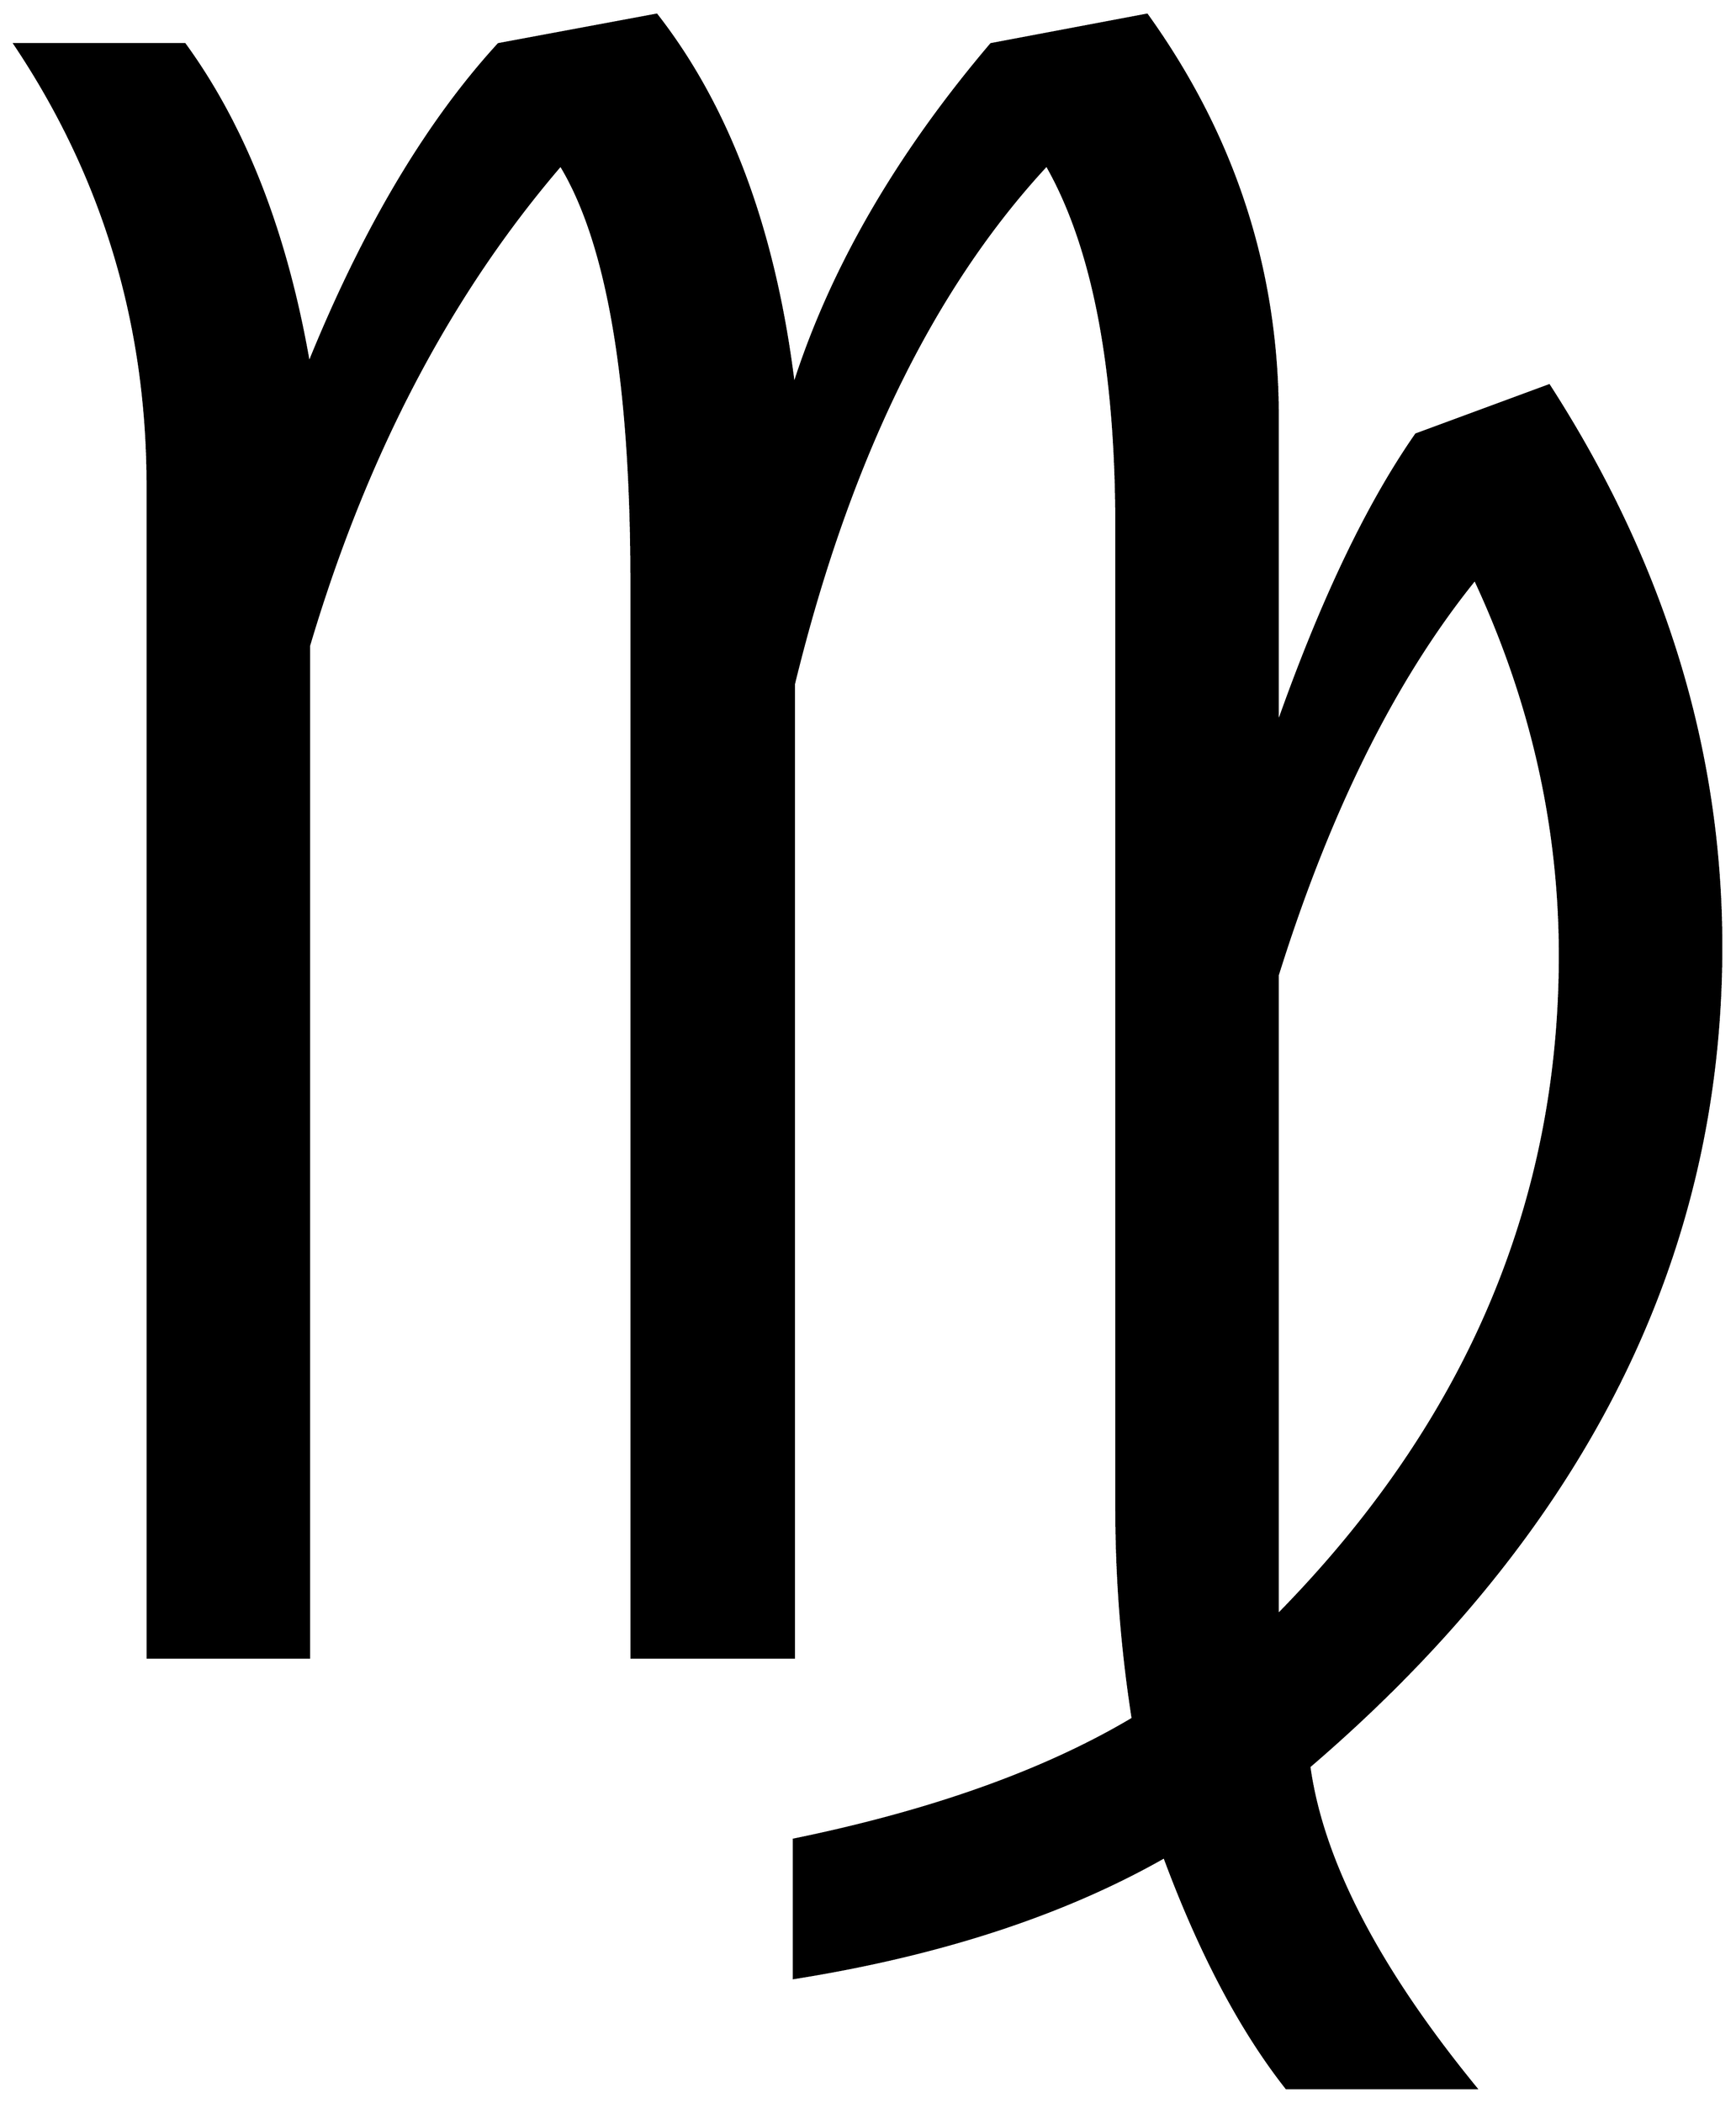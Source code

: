 


\begin{tikzpicture}[y=0.80pt, x=0.80pt, yscale=-1.0, xscale=1.0, inner sep=0pt, outer sep=0pt]
\begin{scope}[shift={(100.0,1680.0)},nonzero rule]
  \path[draw=.,fill=.,line width=1.600pt] (1739.0,-652.0) ..
    controls (1739.0,-366.667) and (1613.0,-116.0) ..
    (1361.0,100.0) .. controls (1373.0,186.667) and (1424.0,285.0)
    .. (1514.0,395.0) -- (1340.0,395.0) .. controls
    (1298.0,341.667) and (1260.667,271.0) .. (1228.0,183.0) ..
    controls (1135.333,235.667) and (1022.0,272.667) .. (888.0,294.0)
    -- (888.0,167.0) .. controls (1014.667,141.0) and
    (1118.333,104.0) .. (1199.0,56.0) .. controls (1189.0,-8.0)
    and (1184.0,-72.333) .. (1184.0,-137.0) -- (1184.0,-1037.0) ..
    controls (1184.0,-1183.667) and (1162.667,-1294.333) ..
    (1120.0,-1369.0) .. controls (1015.333,-1256.333) and
    (938.0,-1097.667) .. (888.0,-893.0) -- (888.0,0.0) --
    (739.0,0.0) -- (739.0,-987.0) .. controls (739.0,-1170.333)
    and (717.333,-1297.667) .. (674.0,-1369.0) .. controls
    (572.0,-1250.333) and (495.0,-1103.333) .. (443.0,-928.0) --
    (443.0,0.0) -- (295.0,0.0) -- (295.0,-1075.0) .. controls
    (295.0,-1223.667) and (254.333,-1358.667) .. (173.0,-1480.0) --
    (329.0,-1480.0) .. controls (384.333,-1404.0) and
    (422.333,-1306.333) .. (443.0,-1187.0) .. controls
    (493.0,-1310.333) and (551.0,-1408.0) .. (617.0,-1480.0) --
    (762.0,-1507.0) .. controls (828.667,-1421.667) and
    (870.667,-1308.333) .. (888.0,-1167.0) .. controls
    (922.0,-1273.667) and (982.333,-1378.0) .. (1069.0,-1480.0) --
    (1212.0,-1507.0) .. controls (1292.0,-1395.667) and
    (1332.0,-1272.667) .. (1332.0,-1138.0) -- (1332.0,-856.0) ..
    controls (1372.0,-969.333) and (1414.333,-1058.0) ..
    (1459.0,-1122.0) -- (1581.0,-1167.0) .. controls
    (1686.333,-1003.667) and (1739.0,-832.0) .. (1739.0,-652.0) --
    cycle(1591.0,-644.0) .. controls (1591.0,-762.667) and
    (1565.0,-877.667) .. (1513.0,-989.0) .. controls
    (1439.667,-898.333) and (1379.333,-777.333) .. (1332.0,-626.0) --
    (1332.0,-39.0) .. controls (1504.667,-214.333) and
    (1591.0,-416.0) .. (1591.0,-644.0) -- cycle;
\end{scope}

\end{tikzpicture}

